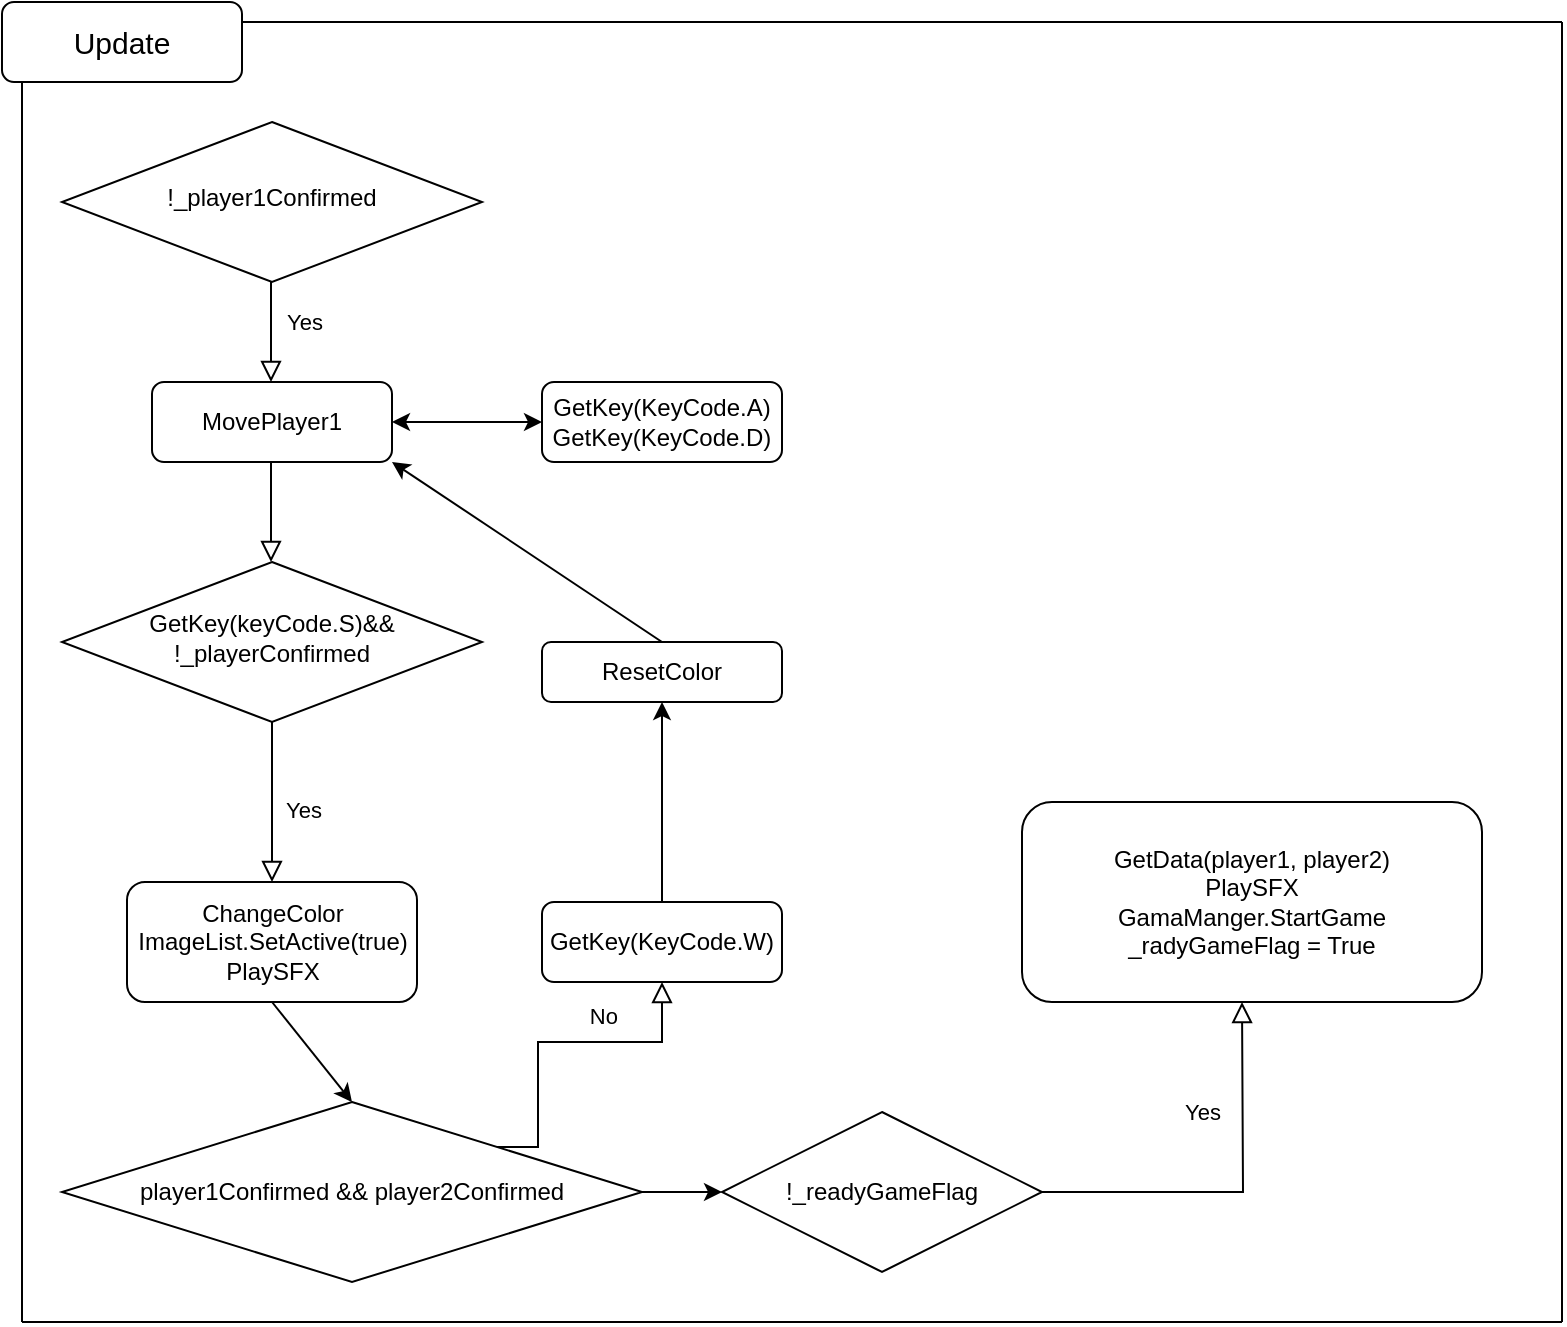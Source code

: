 <mxfile version="24.4.0" type="github">
  <diagram id="C5RBs43oDa-KdzZeNtuy" name="Page-1">
    <mxGraphModel dx="1426" dy="785" grid="1" gridSize="10" guides="1" tooltips="1" connect="1" arrows="1" fold="1" page="1" pageScale="1" pageWidth="827" pageHeight="1169" math="0" shadow="0">
      <root>
        <mxCell id="WIyWlLk6GJQsqaUBKTNV-0" />
        <mxCell id="WIyWlLk6GJQsqaUBKTNV-1" parent="WIyWlLk6GJQsqaUBKTNV-0" />
        <mxCell id="WIyWlLk6GJQsqaUBKTNV-3" value="MovePlayer1" style="rounded=1;whiteSpace=wrap;html=1;fontSize=12;glass=0;strokeWidth=1;shadow=0;" parent="WIyWlLk6GJQsqaUBKTNV-1" vertex="1">
          <mxGeometry x="105" y="200" width="120" height="40" as="geometry" />
        </mxCell>
        <mxCell id="WIyWlLk6GJQsqaUBKTNV-4" value="" style="rounded=0;html=1;jettySize=auto;orthogonalLoop=1;fontSize=11;endArrow=block;endFill=0;endSize=8;strokeWidth=1;shadow=0;labelBackgroundColor=none;edgeStyle=orthogonalEdgeStyle;" parent="WIyWlLk6GJQsqaUBKTNV-1" source="WIyWlLk6GJQsqaUBKTNV-6" edge="1">
          <mxGeometry y="20" relative="1" as="geometry">
            <mxPoint as="offset" />
            <mxPoint x="165" y="450" as="targetPoint" />
          </mxGeometry>
        </mxCell>
        <mxCell id="WIyWlLk6GJQsqaUBKTNV-6" value="GetKey(keyCode.S)&amp;amp;&amp;amp;&lt;div&gt;!_playerConfirmed&lt;/div&gt;" style="rhombus;whiteSpace=wrap;html=1;shadow=0;fontFamily=Helvetica;fontSize=12;align=center;strokeWidth=1;spacing=6;spacingTop=-4;" parent="WIyWlLk6GJQsqaUBKTNV-1" vertex="1">
          <mxGeometry x="60" y="290" width="210" height="80" as="geometry" />
        </mxCell>
        <mxCell id="WIyWlLk6GJQsqaUBKTNV-7" value="GetKey(KeyCode.A)&lt;div&gt;GetKey(KeyCode.D)&lt;br&gt;&lt;/div&gt;" style="rounded=1;whiteSpace=wrap;html=1;fontSize=12;glass=0;strokeWidth=1;shadow=0;" parent="WIyWlLk6GJQsqaUBKTNV-1" vertex="1">
          <mxGeometry x="300" y="200" width="120" height="40" as="geometry" />
        </mxCell>
        <mxCell id="Axa1Hl-AnUHL50UeiYlv-4" value="!_player1Confirmed" style="rhombus;whiteSpace=wrap;html=1;shadow=0;fontFamily=Helvetica;fontSize=12;align=center;strokeWidth=1;spacing=6;spacingTop=-4;" vertex="1" parent="WIyWlLk6GJQsqaUBKTNV-1">
          <mxGeometry x="60" y="70" width="210" height="80" as="geometry" />
        </mxCell>
        <mxCell id="Axa1Hl-AnUHL50UeiYlv-9" value="" style="rounded=0;html=1;jettySize=auto;orthogonalLoop=1;fontSize=11;endArrow=block;endFill=0;endSize=8;strokeWidth=1;shadow=0;labelBackgroundColor=none;edgeStyle=orthogonalEdgeStyle;exitX=0.5;exitY=1;exitDx=0;exitDy=0;entryX=0.5;entryY=0;entryDx=0;entryDy=0;" edge="1" parent="WIyWlLk6GJQsqaUBKTNV-1">
          <mxGeometry relative="1" as="geometry">
            <mxPoint x="164.5" y="240" as="sourcePoint" />
            <mxPoint x="164.5" y="290" as="targetPoint" />
            <Array as="points">
              <mxPoint x="164.5" y="270" />
              <mxPoint x="164.5" y="270" />
            </Array>
          </mxGeometry>
        </mxCell>
        <mxCell id="Axa1Hl-AnUHL50UeiYlv-14" value="" style="endArrow=none;html=1;rounded=0;" edge="1" parent="WIyWlLk6GJQsqaUBKTNV-1">
          <mxGeometry width="50" height="50" relative="1" as="geometry">
            <mxPoint x="40" y="670" as="sourcePoint" />
            <mxPoint x="40" y="40" as="targetPoint" />
          </mxGeometry>
        </mxCell>
        <mxCell id="Axa1Hl-AnUHL50UeiYlv-15" value="" style="rounded=0;html=1;jettySize=auto;orthogonalLoop=1;fontSize=11;endArrow=block;endFill=0;endSize=8;strokeWidth=1;shadow=0;labelBackgroundColor=none;edgeStyle=orthogonalEdgeStyle;exitX=0.5;exitY=1;exitDx=0;exitDy=0;entryX=0.5;entryY=0;entryDx=0;entryDy=0;" edge="1" parent="WIyWlLk6GJQsqaUBKTNV-1">
          <mxGeometry relative="1" as="geometry">
            <mxPoint x="164.5" y="150" as="sourcePoint" />
            <mxPoint x="164.5" y="200" as="targetPoint" />
            <Array as="points">
              <mxPoint x="164.5" y="180" />
              <mxPoint x="164.5" y="180" />
            </Array>
          </mxGeometry>
        </mxCell>
        <mxCell id="Axa1Hl-AnUHL50UeiYlv-16" value="Yes" style="edgeLabel;html=1;align=center;verticalAlign=middle;resizable=0;points=[];" vertex="1" connectable="0" parent="Axa1Hl-AnUHL50UeiYlv-15">
          <mxGeometry x="-0.2" y="4" relative="1" as="geometry">
            <mxPoint x="12" as="offset" />
          </mxGeometry>
        </mxCell>
        <mxCell id="Axa1Hl-AnUHL50UeiYlv-19" value="" style="endArrow=none;html=1;rounded=0;" edge="1" parent="WIyWlLk6GJQsqaUBKTNV-1">
          <mxGeometry width="50" height="50" relative="1" as="geometry">
            <mxPoint x="110" y="20" as="sourcePoint" />
            <mxPoint x="810" y="20" as="targetPoint" />
          </mxGeometry>
        </mxCell>
        <mxCell id="Axa1Hl-AnUHL50UeiYlv-20" value="" style="endArrow=none;html=1;rounded=0;" edge="1" parent="WIyWlLk6GJQsqaUBKTNV-1">
          <mxGeometry width="50" height="50" relative="1" as="geometry">
            <mxPoint x="40" y="670" as="sourcePoint" />
            <mxPoint x="810" y="670" as="targetPoint" />
          </mxGeometry>
        </mxCell>
        <mxCell id="Axa1Hl-AnUHL50UeiYlv-21" value="" style="endArrow=none;html=1;rounded=0;" edge="1" parent="WIyWlLk6GJQsqaUBKTNV-1">
          <mxGeometry width="50" height="50" relative="1" as="geometry">
            <mxPoint x="810" y="670" as="sourcePoint" />
            <mxPoint x="810" y="20" as="targetPoint" />
          </mxGeometry>
        </mxCell>
        <mxCell id="Axa1Hl-AnUHL50UeiYlv-25" value="&lt;div&gt;GetKey(KeyCode.W)&lt;/div&gt;" style="rounded=1;whiteSpace=wrap;html=1;fontSize=12;glass=0;strokeWidth=1;shadow=0;" vertex="1" parent="WIyWlLk6GJQsqaUBKTNV-1">
          <mxGeometry x="300" y="460" width="120" height="40" as="geometry" />
        </mxCell>
        <mxCell id="Axa1Hl-AnUHL50UeiYlv-27" value="&lt;div style=&quot;text-align: center;&quot;&gt;&lt;span style=&quot;font-size: 11px; text-wrap: nowrap; background-color: rgb(255, 255, 255);&quot;&gt;Yes&lt;/span&gt;&lt;/div&gt;" style="text;whiteSpace=wrap;html=1;" vertex="1" parent="WIyWlLk6GJQsqaUBKTNV-1">
          <mxGeometry x="170" y="400" width="20" height="20" as="geometry" />
        </mxCell>
        <mxCell id="Axa1Hl-AnUHL50UeiYlv-30" value="" style="edgeStyle=none;orthogonalLoop=1;jettySize=auto;html=1;rounded=0;exitX=0.5;exitY=0;exitDx=0;exitDy=0;" edge="1" parent="WIyWlLk6GJQsqaUBKTNV-1" source="Axa1Hl-AnUHL50UeiYlv-25">
          <mxGeometry width="100" relative="1" as="geometry">
            <mxPoint x="390" y="330" as="sourcePoint" />
            <mxPoint x="360" y="360" as="targetPoint" />
            <Array as="points" />
          </mxGeometry>
        </mxCell>
        <mxCell id="Axa1Hl-AnUHL50UeiYlv-31" value="ResetColor" style="rounded=1;whiteSpace=wrap;html=1;" vertex="1" parent="WIyWlLk6GJQsqaUBKTNV-1">
          <mxGeometry x="300" y="330" width="120" height="30" as="geometry" />
        </mxCell>
        <mxCell id="Axa1Hl-AnUHL50UeiYlv-32" value="ChangeColor&lt;div&gt;ImageList.SetActive(true)&lt;/div&gt;&lt;div&gt;PlaySFX&lt;/div&gt;" style="rounded=1;whiteSpace=wrap;html=1;" vertex="1" parent="WIyWlLk6GJQsqaUBKTNV-1">
          <mxGeometry x="92.5" y="450" width="145" height="60" as="geometry" />
        </mxCell>
        <mxCell id="Axa1Hl-AnUHL50UeiYlv-39" value="" style="endArrow=classic;startArrow=classic;html=1;rounded=0;exitX=1;exitY=0.5;exitDx=0;exitDy=0;" edge="1" parent="WIyWlLk6GJQsqaUBKTNV-1" source="WIyWlLk6GJQsqaUBKTNV-3">
          <mxGeometry width="50" height="50" relative="1" as="geometry">
            <mxPoint x="250" y="270" as="sourcePoint" />
            <mxPoint x="300" y="220" as="targetPoint" />
          </mxGeometry>
        </mxCell>
        <mxCell id="Axa1Hl-AnUHL50UeiYlv-40" value="" style="endArrow=classic;html=1;rounded=0;entryX=1;entryY=1;entryDx=0;entryDy=0;" edge="1" parent="WIyWlLk6GJQsqaUBKTNV-1" target="WIyWlLk6GJQsqaUBKTNV-3">
          <mxGeometry width="50" height="50" relative="1" as="geometry">
            <mxPoint x="360" y="330" as="sourcePoint" />
            <mxPoint x="410" y="280" as="targetPoint" />
          </mxGeometry>
        </mxCell>
        <mxCell id="Axa1Hl-AnUHL50UeiYlv-41" value="player1Confirmed &amp;amp;&amp;amp; player2Confirmed" style="rhombus;whiteSpace=wrap;html=1;" vertex="1" parent="WIyWlLk6GJQsqaUBKTNV-1">
          <mxGeometry x="60" y="560" width="290" height="90" as="geometry" />
        </mxCell>
        <mxCell id="Axa1Hl-AnUHL50UeiYlv-42" value="&lt;div&gt;&lt;br&gt;&lt;/div&gt;No&amp;nbsp; &amp;nbsp;" style="rounded=0;html=1;jettySize=auto;orthogonalLoop=1;fontSize=11;endArrow=block;endFill=0;endSize=8;strokeWidth=1;shadow=0;labelBackgroundColor=none;edgeStyle=orthogonalEdgeStyle;exitX=1;exitY=0;exitDx=0;exitDy=0;entryX=0.5;entryY=1;entryDx=0;entryDy=0;" edge="1" parent="WIyWlLk6GJQsqaUBKTNV-1" source="Axa1Hl-AnUHL50UeiYlv-41" target="Axa1Hl-AnUHL50UeiYlv-25">
          <mxGeometry x="0.333" y="20" relative="1" as="geometry">
            <mxPoint as="offset" />
            <mxPoint x="350" y="540" as="sourcePoint" />
            <mxPoint x="360" y="530" as="targetPoint" />
            <Array as="points">
              <mxPoint x="298" y="530" />
              <mxPoint x="360" y="530" />
            </Array>
          </mxGeometry>
        </mxCell>
        <mxCell id="Axa1Hl-AnUHL50UeiYlv-43" value="" style="endArrow=classic;html=1;rounded=0;exitX=0.5;exitY=1;exitDx=0;exitDy=0;entryX=0.5;entryY=0;entryDx=0;entryDy=0;" edge="1" parent="WIyWlLk6GJQsqaUBKTNV-1" source="Axa1Hl-AnUHL50UeiYlv-32" target="Axa1Hl-AnUHL50UeiYlv-41">
          <mxGeometry width="50" height="50" relative="1" as="geometry">
            <mxPoint x="540" y="320" as="sourcePoint" />
            <mxPoint x="590" y="270" as="targetPoint" />
          </mxGeometry>
        </mxCell>
        <mxCell id="Axa1Hl-AnUHL50UeiYlv-44" value="GetData(player1, player2)&lt;div&gt;PlaySFX&lt;/div&gt;&lt;div&gt;GamaManger.StartGame&lt;/div&gt;&lt;div&gt;_radyGameFlag = True&lt;/div&gt;" style="rounded=1;whiteSpace=wrap;html=1;" vertex="1" parent="WIyWlLk6GJQsqaUBKTNV-1">
          <mxGeometry x="540" y="410" width="230" height="100" as="geometry" />
        </mxCell>
        <mxCell id="Axa1Hl-AnUHL50UeiYlv-45" value="!_readyGameFlag" style="rhombus;whiteSpace=wrap;html=1;" vertex="1" parent="WIyWlLk6GJQsqaUBKTNV-1">
          <mxGeometry x="390" y="565" width="160" height="80" as="geometry" />
        </mxCell>
        <mxCell id="Axa1Hl-AnUHL50UeiYlv-46" value="" style="endArrow=classic;html=1;rounded=0;exitX=1;exitY=0.5;exitDx=0;exitDy=0;entryX=0;entryY=0.5;entryDx=0;entryDy=0;" edge="1" parent="WIyWlLk6GJQsqaUBKTNV-1" source="Axa1Hl-AnUHL50UeiYlv-41" target="Axa1Hl-AnUHL50UeiYlv-45">
          <mxGeometry width="50" height="50" relative="1" as="geometry">
            <mxPoint x="540" y="320" as="sourcePoint" />
            <mxPoint x="590" y="270" as="targetPoint" />
          </mxGeometry>
        </mxCell>
        <mxCell id="Axa1Hl-AnUHL50UeiYlv-47" value="" style="rounded=0;html=1;jettySize=auto;orthogonalLoop=1;fontSize=11;endArrow=block;endFill=0;endSize=8;strokeWidth=1;shadow=0;labelBackgroundColor=none;edgeStyle=orthogonalEdgeStyle;" edge="1" parent="WIyWlLk6GJQsqaUBKTNV-1" source="Axa1Hl-AnUHL50UeiYlv-45">
          <mxGeometry y="20" relative="1" as="geometry">
            <mxPoint as="offset" />
            <mxPoint x="540" y="550" as="sourcePoint" />
            <mxPoint x="650" y="510" as="targetPoint" />
          </mxGeometry>
        </mxCell>
        <mxCell id="Axa1Hl-AnUHL50UeiYlv-48" value="Yes" style="edgeLabel;html=1;align=center;verticalAlign=middle;resizable=0;points=[];" vertex="1" connectable="0" parent="WIyWlLk6GJQsqaUBKTNV-1">
          <mxGeometry x="630" y="565" as="geometry" />
        </mxCell>
        <mxCell id="Axa1Hl-AnUHL50UeiYlv-49" value="&lt;span style=&quot;font-size: 15px; text-wrap: nowrap; background-color: rgb(255, 255, 255);&quot;&gt;Update&lt;/span&gt;" style="rounded=1;whiteSpace=wrap;html=1;" vertex="1" parent="WIyWlLk6GJQsqaUBKTNV-1">
          <mxGeometry x="30" y="10" width="120" height="40" as="geometry" />
        </mxCell>
      </root>
    </mxGraphModel>
  </diagram>
</mxfile>
